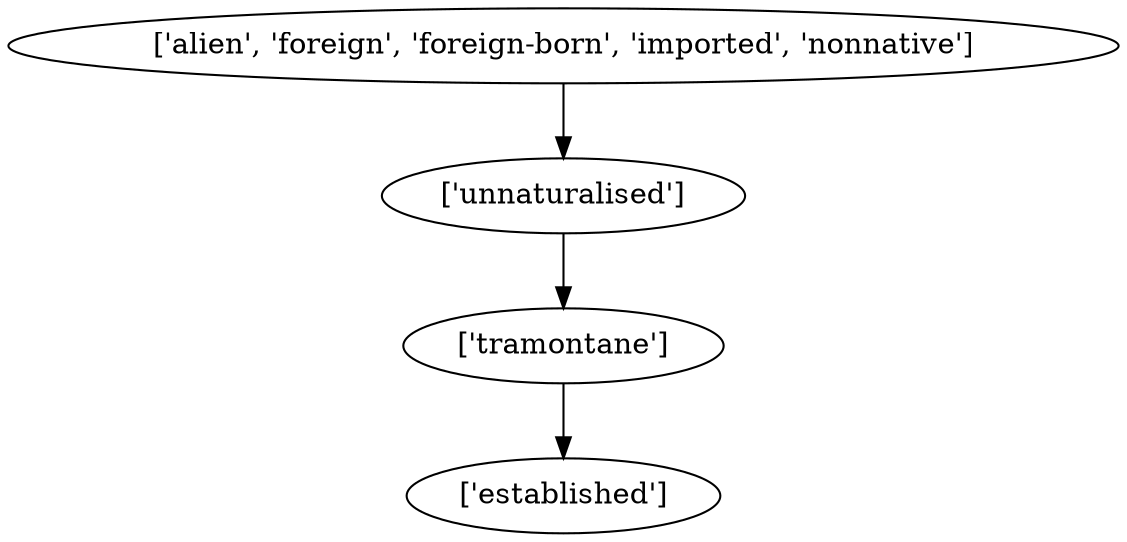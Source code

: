 strict digraph  {
	"['tramontane']" -> "['established']";
	"['alien', 'foreign', 'foreign-born', 'imported', 'nonnative']" -> "['unnaturalised']";
	"['unnaturalised']" -> "['tramontane']";
}
